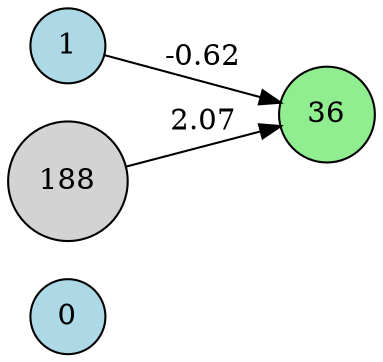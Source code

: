digraph neat {
  rankdir=LR;
  node [shape=circle];
  node0 [label="0", style=filled, fillcolor=lightblue];
  node1 [label="1", style=filled, fillcolor=lightblue];
  node36 [label="36", style=filled, fillcolor=lightgreen];
  node188 [label="188", style=filled, fillcolor=lightgray];
  node1 -> node36 [label="-0.62"];
  node188 -> node36 [label="2.07"];
}
